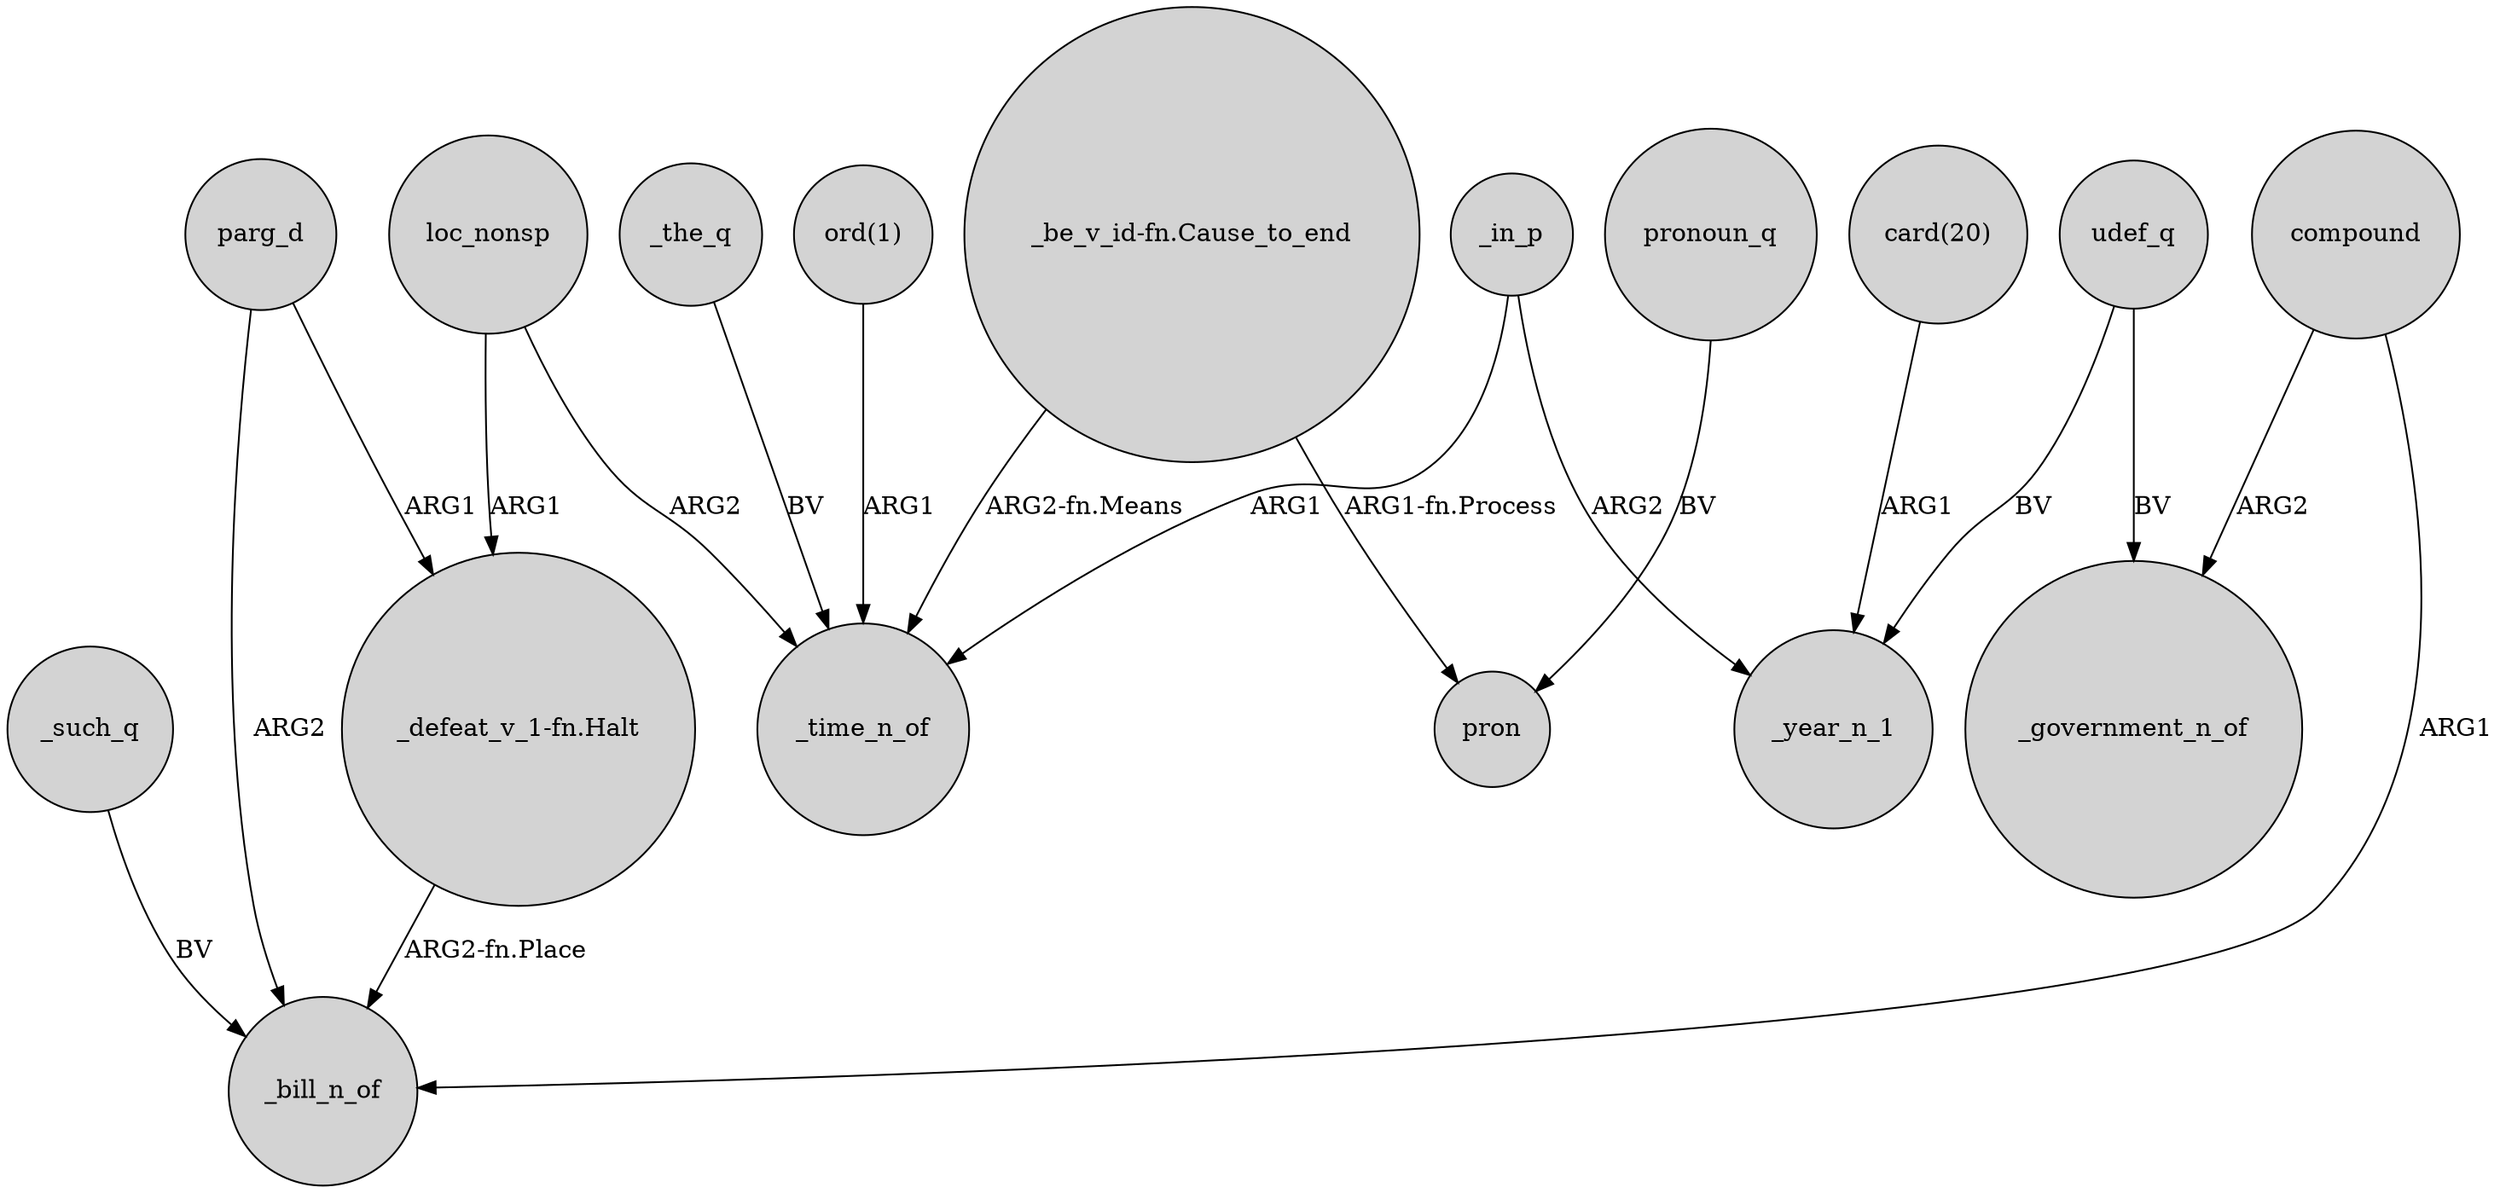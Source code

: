 digraph {
	node [shape=circle style=filled]
	_such_q -> _bill_n_of [label=BV]
	"card(20)" -> _year_n_1 [label=ARG1]
	loc_nonsp -> _time_n_of [label=ARG2]
	udef_q -> _year_n_1 [label=BV]
	parg_d -> "_defeat_v_1-fn.Halt" [label=ARG1]
	_the_q -> _time_n_of [label=BV]
	compound -> _bill_n_of [label=ARG1]
	compound -> _government_n_of [label=ARG2]
	udef_q -> _government_n_of [label=BV]
	"ord(1)" -> _time_n_of [label=ARG1]
	"_be_v_id-fn.Cause_to_end" -> _time_n_of [label="ARG2-fn.Means"]
	_in_p -> _year_n_1 [label=ARG2]
	_in_p -> _time_n_of [label=ARG1]
	pronoun_q -> pron [label=BV]
	"_be_v_id-fn.Cause_to_end" -> pron [label="ARG1-fn.Process"]
	"_defeat_v_1-fn.Halt" -> _bill_n_of [label="ARG2-fn.Place"]
	parg_d -> _bill_n_of [label=ARG2]
	loc_nonsp -> "_defeat_v_1-fn.Halt" [label=ARG1]
}

